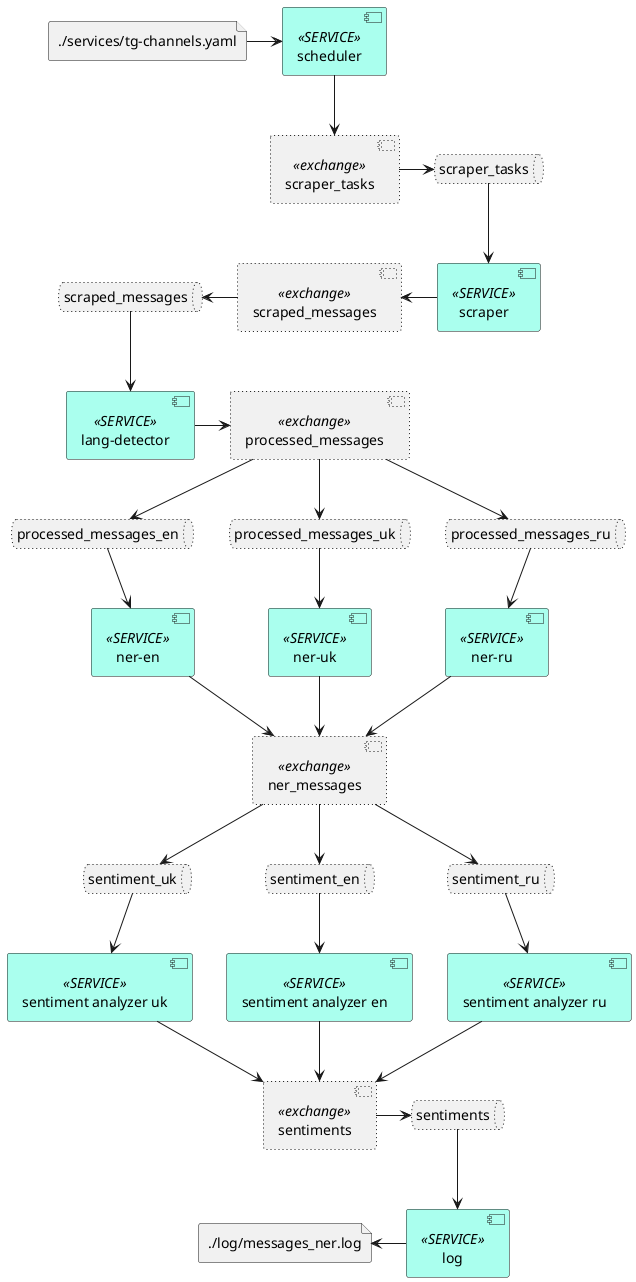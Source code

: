 @startuml
  component scheduler <<SERVICE>> #aaffee
  component scraper <<SERVICE>> #aaffee
  component "lang-detector" <<SERVICE>> as ld #aaffee
  component "ner-uk" <<SERVICE>> as neruk #aaffee
  component "ner-ru" <<SERVICE>> as nerru #aaffee
  component "ner-en" <<SERVICE>> as neren #aaffee
  
  component "sentiment analyzer en" <<SERVICE>> as saen #aaffee
  component "sentiment analyzer ru" <<SERVICE>> as saru #aaffee
  component "sentiment analyzer uk" <<SERVICE>> as sauk #aaffee
   
  
  component log <<SERVICE>> #aaffee
  file "./log/messages_ner.log" as logfile
  file "./services/tg-channels.yaml" as chfile
  
  component scraper_tasks <<exchange>> #line.dotted
  queue "scraper_tasks" as stq #line.dotted
  
  component "scraped_messages" <<exchange>> as sm #line.dotted
  queue "scraped_messages" as smq #line.dotted
  
  component processed_messages <<exchange>> as pm #line.dotted
  queue "processed_messages_en" as pmqen #line.dotted
  queue "processed_messages_uk" as pmquk #line.dotted
  queue "processed_messages_ru" as pmqru #line.dotted
  
  component ner_messages <<exchange>> as nm #line.dotted
  queue "sentiments" as nmq #line.dotted
  
  queue "sentiment_uk" as s_uk_q #line.dotted
  queue "sentiment_en" as s_en_q #line.dotted
  queue "sentiment_ru" as s_ru_q #line.dotted
  
  component sentiments <<exchange>> as s #line.dotted
  
  
 chfile -> scheduler 
 scheduler --> scraper_tasks
 scraper_tasks -> stq 
 stq --> scraper
 scraper -l-> sm
 sm -l-> smq
 smq --> ld
 ld -> pm
 pm --> pmqen
 pm --> pmquk
 pm --> pmqru
 
 
 
 
 pmqen --> neren
 pmquk --> neruk
 pmqru --> nerru
 
 neren --> nm
 neruk --> nm
 nerru --> nm

 nm --> s_uk_q
 nm --> s_en_q
 nm --> s_ru_q
 
 s_uk_q --> sauk
 s_en_q --> saen
 s_ru_q --> saru
 
 sauk --> s
 saen --> s 
 saru --> s
 s -> nmq 
 
 nmq --> log
 log -l-> logfile
@enduml